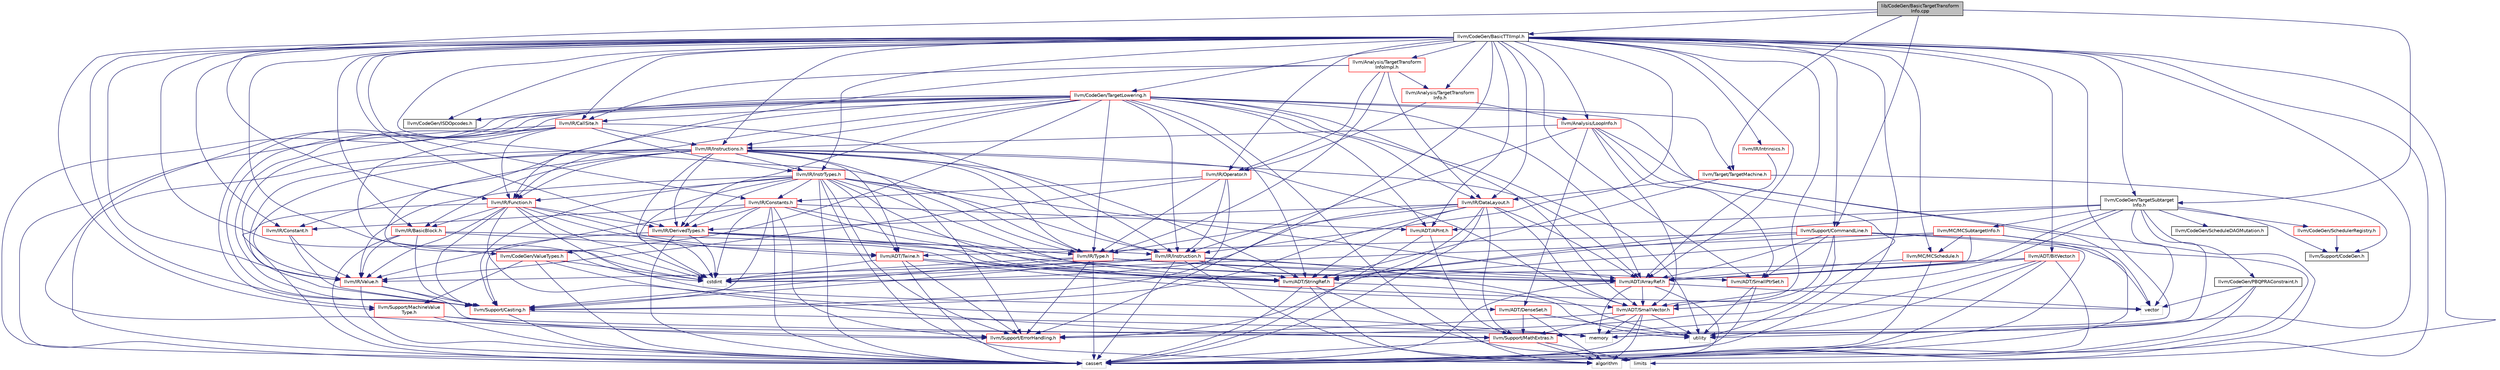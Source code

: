 digraph "lib/CodeGen/BasicTargetTransformInfo.cpp"
{
 // LATEX_PDF_SIZE
  bgcolor="transparent";
  edge [fontname="Helvetica",fontsize="10",labelfontname="Helvetica",labelfontsize="10"];
  node [fontname="Helvetica",fontsize="10",shape="box"];
  Node1 [label="lib/CodeGen/BasicTargetTransform\lInfo.cpp",height=0.2,width=0.4,color="black", fillcolor="grey75", style="filled", fontcolor="black",tooltip="This file provides the implementation of a basic TargetTransformInfo pass predicated on the target ab..."];
  Node1 -> Node2 [color="midnightblue",fontsize="10",style="solid",fontname="Helvetica"];
  Node2 [label="llvm/CodeGen/BasicTTIImpl.h",height=0.2,width=0.4,color="black",URL="$BasicTTIImpl_8h.html",tooltip="This file provides a helper that implements much of the TTI interface in terms of the target-independ..."];
  Node2 -> Node3 [color="midnightblue",fontsize="10",style="solid",fontname="Helvetica"];
  Node3 [label="llvm/ADT/APInt.h",height=0.2,width=0.4,color="red",URL="$APInt_8h.html",tooltip="This file implements a class to represent arbitrary precision integral constant values and operations..."];
  Node3 -> Node8 [color="midnightblue",fontsize="10",style="solid",fontname="Helvetica"];
  Node8 [label="llvm/Support/MathExtras.h",height=0.2,width=0.4,color="red",URL="$MathExtras_8h.html",tooltip=" "];
  Node8 -> Node18 [color="midnightblue",fontsize="10",style="solid",fontname="Helvetica"];
  Node18 [label="algorithm",height=0.2,width=0.4,color="grey75",tooltip=" "];
  Node8 -> Node19 [color="midnightblue",fontsize="10",style="solid",fontname="Helvetica"];
  Node19 [label="cassert",height=0.2,width=0.4,color="grey75",tooltip=" "];
  Node8 -> Node22 [color="midnightblue",fontsize="10",style="solid",fontname="Helvetica"];
  Node22 [label="limits",height=0.2,width=0.4,color="grey75",tooltip=" "];
  Node3 -> Node19 [color="midnightblue",fontsize="10",style="solid",fontname="Helvetica"];
  Node2 -> Node24 [color="midnightblue",fontsize="10",style="solid",fontname="Helvetica"];
  Node24 [label="llvm/ADT/ArrayRef.h",height=0.2,width=0.4,color="red",URL="$ArrayRef_8h.html",tooltip=" "];
  Node24 -> Node35 [color="midnightblue",fontsize="10",style="solid",fontname="Helvetica"];
  Node35 [label="llvm/ADT/SmallVector.h",height=0.2,width=0.4,color="red",URL="$SmallVector_8h.html",tooltip=" "];
  Node35 -> Node8 [color="midnightblue",fontsize="10",style="solid",fontname="Helvetica"];
  Node35 -> Node40 [color="midnightblue",fontsize="10",style="solid",fontname="Helvetica"];
  Node40 [label="llvm/Support/ErrorHandling.h",height=0.2,width=0.4,color="red",URL="$llvm_2Support_2ErrorHandling_8h.html",tooltip=" "];
  Node35 -> Node18 [color="midnightblue",fontsize="10",style="solid",fontname="Helvetica"];
  Node35 -> Node19 [color="midnightblue",fontsize="10",style="solid",fontname="Helvetica"];
  Node35 -> Node34 [color="midnightblue",fontsize="10",style="solid",fontname="Helvetica"];
  Node34 [label="memory",height=0.2,width=0.4,color="grey75",tooltip=" "];
  Node35 -> Node33 [color="midnightblue",fontsize="10",style="solid",fontname="Helvetica"];
  Node33 [label="utility",height=0.2,width=0.4,color="grey75",tooltip=" "];
  Node24 -> Node18 [color="midnightblue",fontsize="10",style="solid",fontname="Helvetica"];
  Node24 -> Node19 [color="midnightblue",fontsize="10",style="solid",fontname="Helvetica"];
  Node24 -> Node34 [color="midnightblue",fontsize="10",style="solid",fontname="Helvetica"];
  Node24 -> Node53 [color="midnightblue",fontsize="10",style="solid",fontname="Helvetica"];
  Node53 [label="vector",height=0.2,width=0.4,color="grey75",tooltip=" "];
  Node2 -> Node54 [color="midnightblue",fontsize="10",style="solid",fontname="Helvetica"];
  Node54 [label="llvm/ADT/BitVector.h",height=0.2,width=0.4,color="red",URL="$BitVector_8h.html",tooltip=" "];
  Node54 -> Node24 [color="midnightblue",fontsize="10",style="solid",fontname="Helvetica"];
  Node54 -> Node8 [color="midnightblue",fontsize="10",style="solid",fontname="Helvetica"];
  Node54 -> Node18 [color="midnightblue",fontsize="10",style="solid",fontname="Helvetica"];
  Node54 -> Node19 [color="midnightblue",fontsize="10",style="solid",fontname="Helvetica"];
  Node54 -> Node45 [color="midnightblue",fontsize="10",style="solid",fontname="Helvetica"];
  Node45 [label="cstdint",height=0.2,width=0.4,color="grey75",tooltip=" "];
  Node54 -> Node33 [color="midnightblue",fontsize="10",style="solid",fontname="Helvetica"];
  Node2 -> Node55 [color="midnightblue",fontsize="10",style="solid",fontname="Helvetica"];
  Node55 [label="llvm/ADT/SmallPtrSet.h",height=0.2,width=0.4,color="red",URL="$SmallPtrSet_8h.html",tooltip=" "];
  Node55 -> Node19 [color="midnightblue",fontsize="10",style="solid",fontname="Helvetica"];
  Node55 -> Node33 [color="midnightblue",fontsize="10",style="solid",fontname="Helvetica"];
  Node2 -> Node35 [color="midnightblue",fontsize="10",style="solid",fontname="Helvetica"];
  Node2 -> Node58 [color="midnightblue",fontsize="10",style="solid",fontname="Helvetica"];
  Node58 [label="llvm/Analysis/LoopInfo.h",height=0.2,width=0.4,color="red",URL="$LoopInfo_8h.html",tooltip=" "];
  Node58 -> Node62 [color="midnightblue",fontsize="10",style="solid",fontname="Helvetica"];
  Node62 [label="llvm/ADT/DenseSet.h",height=0.2,width=0.4,color="red",URL="$DenseSet_8h.html",tooltip=" "];
  Node62 -> Node8 [color="midnightblue",fontsize="10",style="solid",fontname="Helvetica"];
  Node62 -> Node18 [color="midnightblue",fontsize="10",style="solid",fontname="Helvetica"];
  Node62 -> Node33 [color="midnightblue",fontsize="10",style="solid",fontname="Helvetica"];
  Node58 -> Node55 [color="midnightblue",fontsize="10",style="solid",fontname="Helvetica"];
  Node58 -> Node35 [color="midnightblue",fontsize="10",style="solid",fontname="Helvetica"];
  Node58 -> Node76 [color="midnightblue",fontsize="10",style="solid",fontname="Helvetica"];
  Node76 [label="llvm/IR/Instruction.h",height=0.2,width=0.4,color="red",URL="$IR_2Instruction_8h.html",tooltip=" "];
  Node76 -> Node24 [color="midnightblue",fontsize="10",style="solid",fontname="Helvetica"];
  Node76 -> Node28 [color="midnightblue",fontsize="10",style="solid",fontname="Helvetica"];
  Node28 [label="llvm/ADT/StringRef.h",height=0.2,width=0.4,color="red",URL="$StringRef_8h.html",tooltip=" "];
  Node28 -> Node18 [color="midnightblue",fontsize="10",style="solid",fontname="Helvetica"];
  Node28 -> Node19 [color="midnightblue",fontsize="10",style="solid",fontname="Helvetica"];
  Node28 -> Node22 [color="midnightblue",fontsize="10",style="solid",fontname="Helvetica"];
  Node28 -> Node33 [color="midnightblue",fontsize="10",style="solid",fontname="Helvetica"];
  Node76 -> Node86 [color="midnightblue",fontsize="10",style="solid",fontname="Helvetica"];
  Node86 [label="llvm/IR/Value.h",height=0.2,width=0.4,color="red",URL="$Value_8h.html",tooltip=" "];
  Node86 -> Node85 [color="midnightblue",fontsize="10",style="solid",fontname="Helvetica"];
  Node85 [label="llvm/Support/Casting.h",height=0.2,width=0.4,color="red",URL="$Casting_8h.html",tooltip=" "];
  Node85 -> Node19 [color="midnightblue",fontsize="10",style="solid",fontname="Helvetica"];
  Node85 -> Node34 [color="midnightblue",fontsize="10",style="solid",fontname="Helvetica"];
  Node86 -> Node19 [color="midnightblue",fontsize="10",style="solid",fontname="Helvetica"];
  Node86 -> Node34 [color="midnightblue",fontsize="10",style="solid",fontname="Helvetica"];
  Node76 -> Node85 [color="midnightblue",fontsize="10",style="solid",fontname="Helvetica"];
  Node76 -> Node18 [color="midnightblue",fontsize="10",style="solid",fontname="Helvetica"];
  Node76 -> Node19 [color="midnightblue",fontsize="10",style="solid",fontname="Helvetica"];
  Node76 -> Node45 [color="midnightblue",fontsize="10",style="solid",fontname="Helvetica"];
  Node76 -> Node33 [color="midnightblue",fontsize="10",style="solid",fontname="Helvetica"];
  Node58 -> Node118 [color="midnightblue",fontsize="10",style="solid",fontname="Helvetica"];
  Node118 [label="llvm/IR/Instructions.h",height=0.2,width=0.4,color="red",URL="$Instructions_8h.html",tooltip=" "];
  Node118 -> Node24 [color="midnightblue",fontsize="10",style="solid",fontname="Helvetica"];
  Node118 -> Node35 [color="midnightblue",fontsize="10",style="solid",fontname="Helvetica"];
  Node118 -> Node28 [color="midnightblue",fontsize="10",style="solid",fontname="Helvetica"];
  Node118 -> Node67 [color="midnightblue",fontsize="10",style="solid",fontname="Helvetica"];
  Node67 [label="llvm/ADT/Twine.h",height=0.2,width=0.4,color="red",URL="$Twine_8h.html",tooltip=" "];
  Node67 -> Node35 [color="midnightblue",fontsize="10",style="solid",fontname="Helvetica"];
  Node67 -> Node28 [color="midnightblue",fontsize="10",style="solid",fontname="Helvetica"];
  Node67 -> Node40 [color="midnightblue",fontsize="10",style="solid",fontname="Helvetica"];
  Node67 -> Node19 [color="midnightblue",fontsize="10",style="solid",fontname="Helvetica"];
  Node67 -> Node45 [color="midnightblue",fontsize="10",style="solid",fontname="Helvetica"];
  Node118 -> Node65 [color="midnightblue",fontsize="10",style="solid",fontname="Helvetica"];
  Node65 [label="llvm/IR/BasicBlock.h",height=0.2,width=0.4,color="red",URL="$BasicBlock_8h.html",tooltip=" "];
  Node65 -> Node67 [color="midnightblue",fontsize="10",style="solid",fontname="Helvetica"];
  Node65 -> Node76 [color="midnightblue",fontsize="10",style="solid",fontname="Helvetica"];
  Node65 -> Node86 [color="midnightblue",fontsize="10",style="solid",fontname="Helvetica"];
  Node65 -> Node85 [color="midnightblue",fontsize="10",style="solid",fontname="Helvetica"];
  Node65 -> Node19 [color="midnightblue",fontsize="10",style="solid",fontname="Helvetica"];
  Node118 -> Node81 [color="midnightblue",fontsize="10",style="solid",fontname="Helvetica"];
  Node81 [label="llvm/IR/Constant.h",height=0.2,width=0.4,color="red",URL="$Constant_8h.html",tooltip=" "];
  Node81 -> Node86 [color="midnightblue",fontsize="10",style="solid",fontname="Helvetica"];
  Node81 -> Node85 [color="midnightblue",fontsize="10",style="solid",fontname="Helvetica"];
  Node118 -> Node107 [color="midnightblue",fontsize="10",style="solid",fontname="Helvetica"];
  Node107 [label="llvm/IR/DerivedTypes.h",height=0.2,width=0.4,color="red",URL="$DerivedTypes_8h.html",tooltip=" "];
  Node107 -> Node24 [color="midnightblue",fontsize="10",style="solid",fontname="Helvetica"];
  Node107 -> Node28 [color="midnightblue",fontsize="10",style="solid",fontname="Helvetica"];
  Node107 -> Node108 [color="midnightblue",fontsize="10",style="solid",fontname="Helvetica"];
  Node108 [label="llvm/IR/Type.h",height=0.2,width=0.4,color="red",URL="$Type_8h.html",tooltip=" "];
  Node108 -> Node24 [color="midnightblue",fontsize="10",style="solid",fontname="Helvetica"];
  Node108 -> Node55 [color="midnightblue",fontsize="10",style="solid",fontname="Helvetica"];
  Node108 -> Node85 [color="midnightblue",fontsize="10",style="solid",fontname="Helvetica"];
  Node108 -> Node40 [color="midnightblue",fontsize="10",style="solid",fontname="Helvetica"];
  Node108 -> Node19 [color="midnightblue",fontsize="10",style="solid",fontname="Helvetica"];
  Node108 -> Node45 [color="midnightblue",fontsize="10",style="solid",fontname="Helvetica"];
  Node107 -> Node85 [color="midnightblue",fontsize="10",style="solid",fontname="Helvetica"];
  Node107 -> Node19 [color="midnightblue",fontsize="10",style="solid",fontname="Helvetica"];
  Node107 -> Node45 [color="midnightblue",fontsize="10",style="solid",fontname="Helvetica"];
  Node118 -> Node99 [color="midnightblue",fontsize="10",style="solid",fontname="Helvetica"];
  Node99 [label="llvm/IR/Function.h",height=0.2,width=0.4,color="red",URL="$Function_8h.html",tooltip=" "];
  Node99 -> Node62 [color="midnightblue",fontsize="10",style="solid",fontname="Helvetica"];
  Node99 -> Node28 [color="midnightblue",fontsize="10",style="solid",fontname="Helvetica"];
  Node99 -> Node67 [color="midnightblue",fontsize="10",style="solid",fontname="Helvetica"];
  Node99 -> Node65 [color="midnightblue",fontsize="10",style="solid",fontname="Helvetica"];
  Node99 -> Node107 [color="midnightblue",fontsize="10",style="solid",fontname="Helvetica"];
  Node99 -> Node86 [color="midnightblue",fontsize="10",style="solid",fontname="Helvetica"];
  Node99 -> Node85 [color="midnightblue",fontsize="10",style="solid",fontname="Helvetica"];
  Node99 -> Node19 [color="midnightblue",fontsize="10",style="solid",fontname="Helvetica"];
  Node99 -> Node45 [color="midnightblue",fontsize="10",style="solid",fontname="Helvetica"];
  Node99 -> Node34 [color="midnightblue",fontsize="10",style="solid",fontname="Helvetica"];
  Node118 -> Node116 [color="midnightblue",fontsize="10",style="solid",fontname="Helvetica"];
  Node116 [label="llvm/IR/InstrTypes.h",height=0.2,width=0.4,color="red",URL="$InstrTypes_8h.html",tooltip=" "];
  Node116 -> Node24 [color="midnightblue",fontsize="10",style="solid",fontname="Helvetica"];
  Node116 -> Node28 [color="midnightblue",fontsize="10",style="solid",fontname="Helvetica"];
  Node116 -> Node67 [color="midnightblue",fontsize="10",style="solid",fontname="Helvetica"];
  Node116 -> Node117 [color="midnightblue",fontsize="10",style="solid",fontname="Helvetica"];
  Node117 [label="llvm/IR/Constants.h",height=0.2,width=0.4,color="red",URL="$Constants_8h.html",tooltip="This file contains the declarations for the subclasses of Constant, which represent the different fla..."];
  Node117 -> Node3 [color="midnightblue",fontsize="10",style="solid",fontname="Helvetica"];
  Node117 -> Node24 [color="midnightblue",fontsize="10",style="solid",fontname="Helvetica"];
  Node117 -> Node28 [color="midnightblue",fontsize="10",style="solid",fontname="Helvetica"];
  Node117 -> Node81 [color="midnightblue",fontsize="10",style="solid",fontname="Helvetica"];
  Node117 -> Node107 [color="midnightblue",fontsize="10",style="solid",fontname="Helvetica"];
  Node117 -> Node86 [color="midnightblue",fontsize="10",style="solid",fontname="Helvetica"];
  Node117 -> Node85 [color="midnightblue",fontsize="10",style="solid",fontname="Helvetica"];
  Node117 -> Node40 [color="midnightblue",fontsize="10",style="solid",fontname="Helvetica"];
  Node117 -> Node19 [color="midnightblue",fontsize="10",style="solid",fontname="Helvetica"];
  Node117 -> Node45 [color="midnightblue",fontsize="10",style="solid",fontname="Helvetica"];
  Node116 -> Node107 [color="midnightblue",fontsize="10",style="solid",fontname="Helvetica"];
  Node116 -> Node99 [color="midnightblue",fontsize="10",style="solid",fontname="Helvetica"];
  Node116 -> Node76 [color="midnightblue",fontsize="10",style="solid",fontname="Helvetica"];
  Node116 -> Node108 [color="midnightblue",fontsize="10",style="solid",fontname="Helvetica"];
  Node116 -> Node86 [color="midnightblue",fontsize="10",style="solid",fontname="Helvetica"];
  Node116 -> Node85 [color="midnightblue",fontsize="10",style="solid",fontname="Helvetica"];
  Node116 -> Node40 [color="midnightblue",fontsize="10",style="solid",fontname="Helvetica"];
  Node116 -> Node18 [color="midnightblue",fontsize="10",style="solid",fontname="Helvetica"];
  Node116 -> Node19 [color="midnightblue",fontsize="10",style="solid",fontname="Helvetica"];
  Node116 -> Node45 [color="midnightblue",fontsize="10",style="solid",fontname="Helvetica"];
  Node116 -> Node53 [color="midnightblue",fontsize="10",style="solid",fontname="Helvetica"];
  Node118 -> Node76 [color="midnightblue",fontsize="10",style="solid",fontname="Helvetica"];
  Node118 -> Node108 [color="midnightblue",fontsize="10",style="solid",fontname="Helvetica"];
  Node118 -> Node86 [color="midnightblue",fontsize="10",style="solid",fontname="Helvetica"];
  Node118 -> Node85 [color="midnightblue",fontsize="10",style="solid",fontname="Helvetica"];
  Node118 -> Node40 [color="midnightblue",fontsize="10",style="solid",fontname="Helvetica"];
  Node118 -> Node19 [color="midnightblue",fontsize="10",style="solid",fontname="Helvetica"];
  Node118 -> Node45 [color="midnightblue",fontsize="10",style="solid",fontname="Helvetica"];
  Node58 -> Node18 [color="midnightblue",fontsize="10",style="solid",fontname="Helvetica"];
  Node58 -> Node33 [color="midnightblue",fontsize="10",style="solid",fontname="Helvetica"];
  Node2 -> Node148 [color="midnightblue",fontsize="10",style="solid",fontname="Helvetica"];
  Node148 [label="llvm/Analysis/TargetTransform\lInfo.h",height=0.2,width=0.4,color="red",URL="$TargetTransformInfo_8h.html",tooltip="This pass exposes codegen information to IR-level passes."];
  Node148 -> Node149 [color="midnightblue",fontsize="10",style="solid",fontname="Helvetica"];
  Node149 [label="llvm/IR/Operator.h",height=0.2,width=0.4,color="red",URL="$Operator_8h.html",tooltip=" "];
  Node149 -> Node117 [color="midnightblue",fontsize="10",style="solid",fontname="Helvetica"];
  Node149 -> Node76 [color="midnightblue",fontsize="10",style="solid",fontname="Helvetica"];
  Node149 -> Node108 [color="midnightblue",fontsize="10",style="solid",fontname="Helvetica"];
  Node149 -> Node86 [color="midnightblue",fontsize="10",style="solid",fontname="Helvetica"];
  Node149 -> Node85 [color="midnightblue",fontsize="10",style="solid",fontname="Helvetica"];
  Node148 -> Node58 [color="midnightblue",fontsize="10",style="solid",fontname="Helvetica"];
  Node2 -> Node163 [color="midnightblue",fontsize="10",style="solid",fontname="Helvetica"];
  Node163 [label="llvm/Analysis/TargetTransform\lInfoImpl.h",height=0.2,width=0.4,color="red",URL="$TargetTransformInfoImpl_8h.html",tooltip="This file provides helpers for the implementation of a TargetTransformInfo-conforming class."];
  Node163 -> Node148 [color="midnightblue",fontsize="10",style="solid",fontname="Helvetica"];
  Node163 -> Node173 [color="midnightblue",fontsize="10",style="solid",fontname="Helvetica"];
  Node173 [label="llvm/IR/CallSite.h",height=0.2,width=0.4,color="red",URL="$CallSite_8h.html",tooltip=" "];
  Node173 -> Node99 [color="midnightblue",fontsize="10",style="solid",fontname="Helvetica"];
  Node173 -> Node116 [color="midnightblue",fontsize="10",style="solid",fontname="Helvetica"];
  Node173 -> Node76 [color="midnightblue",fontsize="10",style="solid",fontname="Helvetica"];
  Node173 -> Node118 [color="midnightblue",fontsize="10",style="solid",fontname="Helvetica"];
  Node173 -> Node86 [color="midnightblue",fontsize="10",style="solid",fontname="Helvetica"];
  Node173 -> Node85 [color="midnightblue",fontsize="10",style="solid",fontname="Helvetica"];
  Node173 -> Node19 [color="midnightblue",fontsize="10",style="solid",fontname="Helvetica"];
  Node173 -> Node45 [color="midnightblue",fontsize="10",style="solid",fontname="Helvetica"];
  Node163 -> Node124 [color="midnightblue",fontsize="10",style="solid",fontname="Helvetica"];
  Node124 [label="llvm/IR/DataLayout.h",height=0.2,width=0.4,color="red",URL="$DataLayout_8h.html",tooltip=" "];
  Node124 -> Node24 [color="midnightblue",fontsize="10",style="solid",fontname="Helvetica"];
  Node124 -> Node35 [color="midnightblue",fontsize="10",style="solid",fontname="Helvetica"];
  Node124 -> Node28 [color="midnightblue",fontsize="10",style="solid",fontname="Helvetica"];
  Node124 -> Node107 [color="midnightblue",fontsize="10",style="solid",fontname="Helvetica"];
  Node124 -> Node108 [color="midnightblue",fontsize="10",style="solid",fontname="Helvetica"];
  Node124 -> Node85 [color="midnightblue",fontsize="10",style="solid",fontname="Helvetica"];
  Node124 -> Node40 [color="midnightblue",fontsize="10",style="solid",fontname="Helvetica"];
  Node124 -> Node8 [color="midnightblue",fontsize="10",style="solid",fontname="Helvetica"];
  Node124 -> Node19 [color="midnightblue",fontsize="10",style="solid",fontname="Helvetica"];
  Node124 -> Node45 [color="midnightblue",fontsize="10",style="solid",fontname="Helvetica"];
  Node163 -> Node99 [color="midnightblue",fontsize="10",style="solid",fontname="Helvetica"];
  Node163 -> Node149 [color="midnightblue",fontsize="10",style="solid",fontname="Helvetica"];
  Node163 -> Node108 [color="midnightblue",fontsize="10",style="solid",fontname="Helvetica"];
  Node2 -> Node216 [color="midnightblue",fontsize="10",style="solid",fontname="Helvetica"];
  Node216 [label="llvm/CodeGen/ISDOpcodes.h",height=0.2,width=0.4,color="black",URL="$ISDOpcodes_8h.html",tooltip=" "];
  Node2 -> Node217 [color="midnightblue",fontsize="10",style="solid",fontname="Helvetica"];
  Node217 [label="llvm/CodeGen/TargetLowering.h",height=0.2,width=0.4,color="red",URL="$TargetLowering_8h.html",tooltip="This file describes how to lower LLVM code to machine code."];
  Node217 -> Node3 [color="midnightblue",fontsize="10",style="solid",fontname="Helvetica"];
  Node217 -> Node24 [color="midnightblue",fontsize="10",style="solid",fontname="Helvetica"];
  Node217 -> Node35 [color="midnightblue",fontsize="10",style="solid",fontname="Helvetica"];
  Node217 -> Node28 [color="midnightblue",fontsize="10",style="solid",fontname="Helvetica"];
  Node217 -> Node216 [color="midnightblue",fontsize="10",style="solid",fontname="Helvetica"];
  Node217 -> Node223 [color="midnightblue",fontsize="10",style="solid",fontname="Helvetica"];
  Node223 [label="llvm/CodeGen/ValueTypes.h",height=0.2,width=0.4,color="red",URL="$ValueTypes_8h.html",tooltip=" "];
  Node223 -> Node224 [color="midnightblue",fontsize="10",style="solid",fontname="Helvetica"];
  Node224 [label="llvm/Support/MachineValue\lType.h",height=0.2,width=0.4,color="red",URL="$MachineValueType_8h.html",tooltip=" "];
  Node224 -> Node40 [color="midnightblue",fontsize="10",style="solid",fontname="Helvetica"];
  Node224 -> Node8 [color="midnightblue",fontsize="10",style="solid",fontname="Helvetica"];
  Node224 -> Node19 [color="midnightblue",fontsize="10",style="solid",fontname="Helvetica"];
  Node223 -> Node8 [color="midnightblue",fontsize="10",style="solid",fontname="Helvetica"];
  Node223 -> Node19 [color="midnightblue",fontsize="10",style="solid",fontname="Helvetica"];
  Node223 -> Node45 [color="midnightblue",fontsize="10",style="solid",fontname="Helvetica"];
  Node217 -> Node173 [color="midnightblue",fontsize="10",style="solid",fontname="Helvetica"];
  Node217 -> Node124 [color="midnightblue",fontsize="10",style="solid",fontname="Helvetica"];
  Node217 -> Node107 [color="midnightblue",fontsize="10",style="solid",fontname="Helvetica"];
  Node217 -> Node99 [color="midnightblue",fontsize="10",style="solid",fontname="Helvetica"];
  Node217 -> Node76 [color="midnightblue",fontsize="10",style="solid",fontname="Helvetica"];
  Node217 -> Node118 [color="midnightblue",fontsize="10",style="solid",fontname="Helvetica"];
  Node217 -> Node108 [color="midnightblue",fontsize="10",style="solid",fontname="Helvetica"];
  Node217 -> Node85 [color="midnightblue",fontsize="10",style="solid",fontname="Helvetica"];
  Node217 -> Node40 [color="midnightblue",fontsize="10",style="solid",fontname="Helvetica"];
  Node217 -> Node224 [color="midnightblue",fontsize="10",style="solid",fontname="Helvetica"];
  Node217 -> Node268 [color="midnightblue",fontsize="10",style="solid",fontname="Helvetica"];
  Node268 [label="llvm/Target/TargetMachine.h",height=0.2,width=0.4,color="red",URL="$llvm_2Target_2TargetMachine_8h.html",tooltip=" "];
  Node268 -> Node28 [color="midnightblue",fontsize="10",style="solid",fontname="Helvetica"];
  Node268 -> Node124 [color="midnightblue",fontsize="10",style="solid",fontname="Helvetica"];
  Node268 -> Node140 [color="midnightblue",fontsize="10",style="solid",fontname="Helvetica"];
  Node140 [label="llvm/Support/CodeGen.h",height=0.2,width=0.4,color="black",URL="$CodeGen_8h.html",tooltip=" "];
  Node217 -> Node18 [color="midnightblue",fontsize="10",style="solid",fontname="Helvetica"];
  Node217 -> Node19 [color="midnightblue",fontsize="10",style="solid",fontname="Helvetica"];
  Node217 -> Node45 [color="midnightblue",fontsize="10",style="solid",fontname="Helvetica"];
  Node217 -> Node33 [color="midnightblue",fontsize="10",style="solid",fontname="Helvetica"];
  Node217 -> Node53 [color="midnightblue",fontsize="10",style="solid",fontname="Helvetica"];
  Node2 -> Node271 [color="midnightblue",fontsize="10",style="solid",fontname="Helvetica"];
  Node271 [label="llvm/CodeGen/TargetSubtarget\lInfo.h",height=0.2,width=0.4,color="black",URL="$TargetSubtargetInfo_8h.html",tooltip=" "];
  Node271 -> Node3 [color="midnightblue",fontsize="10",style="solid",fontname="Helvetica"];
  Node271 -> Node24 [color="midnightblue",fontsize="10",style="solid",fontname="Helvetica"];
  Node271 -> Node35 [color="midnightblue",fontsize="10",style="solid",fontname="Helvetica"];
  Node271 -> Node28 [color="midnightblue",fontsize="10",style="solid",fontname="Helvetica"];
  Node271 -> Node272 [color="midnightblue",fontsize="10",style="solid",fontname="Helvetica"];
  Node272 [label="llvm/CodeGen/PBQPRAConstraint.h",height=0.2,width=0.4,color="black",URL="$PBQPRAConstraint_8h.html",tooltip=" "];
  Node272 -> Node18 [color="midnightblue",fontsize="10",style="solid",fontname="Helvetica"];
  Node272 -> Node34 [color="midnightblue",fontsize="10",style="solid",fontname="Helvetica"];
  Node272 -> Node53 [color="midnightblue",fontsize="10",style="solid",fontname="Helvetica"];
  Node271 -> Node273 [color="midnightblue",fontsize="10",style="solid",fontname="Helvetica"];
  Node273 [label="llvm/CodeGen/ScheduleDAGMutation.h",height=0.2,width=0.4,color="black",URL="$ScheduleDAGMutation_8h.html",tooltip=" "];
  Node271 -> Node274 [color="midnightblue",fontsize="10",style="solid",fontname="Helvetica"];
  Node274 [label="llvm/CodeGen/SchedulerRegistry.h",height=0.2,width=0.4,color="red",URL="$SchedulerRegistry_8h.html",tooltip=" "];
  Node274 -> Node140 [color="midnightblue",fontsize="10",style="solid",fontname="Helvetica"];
  Node271 -> Node277 [color="midnightblue",fontsize="10",style="solid",fontname="Helvetica"];
  Node277 [label="llvm/MC/MCSubtargetInfo.h",height=0.2,width=0.4,color="red",URL="$MCSubtargetInfo_8h.html",tooltip=" "];
  Node277 -> Node24 [color="midnightblue",fontsize="10",style="solid",fontname="Helvetica"];
  Node277 -> Node28 [color="midnightblue",fontsize="10",style="solid",fontname="Helvetica"];
  Node277 -> Node279 [color="midnightblue",fontsize="10",style="solid",fontname="Helvetica"];
  Node279 [label="llvm/MC/MCSchedule.h",height=0.2,width=0.4,color="red",URL="$MCSchedule_8h.html",tooltip=" "];
  Node279 -> Node24 [color="midnightblue",fontsize="10",style="solid",fontname="Helvetica"];
  Node279 -> Node19 [color="midnightblue",fontsize="10",style="solid",fontname="Helvetica"];
  Node277 -> Node18 [color="midnightblue",fontsize="10",style="solid",fontname="Helvetica"];
  Node277 -> Node19 [color="midnightblue",fontsize="10",style="solid",fontname="Helvetica"];
  Node277 -> Node45 [color="midnightblue",fontsize="10",style="solid",fontname="Helvetica"];
  Node271 -> Node140 [color="midnightblue",fontsize="10",style="solid",fontname="Helvetica"];
  Node271 -> Node34 [color="midnightblue",fontsize="10",style="solid",fontname="Helvetica"];
  Node271 -> Node53 [color="midnightblue",fontsize="10",style="solid",fontname="Helvetica"];
  Node2 -> Node223 [color="midnightblue",fontsize="10",style="solid",fontname="Helvetica"];
  Node2 -> Node65 [color="midnightblue",fontsize="10",style="solid",fontname="Helvetica"];
  Node2 -> Node173 [color="midnightblue",fontsize="10",style="solid",fontname="Helvetica"];
  Node2 -> Node81 [color="midnightblue",fontsize="10",style="solid",fontname="Helvetica"];
  Node2 -> Node117 [color="midnightblue",fontsize="10",style="solid",fontname="Helvetica"];
  Node2 -> Node124 [color="midnightblue",fontsize="10",style="solid",fontname="Helvetica"];
  Node2 -> Node107 [color="midnightblue",fontsize="10",style="solid",fontname="Helvetica"];
  Node2 -> Node116 [color="midnightblue",fontsize="10",style="solid",fontname="Helvetica"];
  Node2 -> Node76 [color="midnightblue",fontsize="10",style="solid",fontname="Helvetica"];
  Node2 -> Node118 [color="midnightblue",fontsize="10",style="solid",fontname="Helvetica"];
  Node2 -> Node182 [color="midnightblue",fontsize="10",style="solid",fontname="Helvetica"];
  Node182 [label="llvm/IR/Intrinsics.h",height=0.2,width=0.4,color="red",URL="$Intrinsics_8h.html",tooltip=" "];
  Node182 -> Node24 [color="midnightblue",fontsize="10",style="solid",fontname="Helvetica"];
  Node2 -> Node149 [color="midnightblue",fontsize="10",style="solid",fontname="Helvetica"];
  Node2 -> Node108 [color="midnightblue",fontsize="10",style="solid",fontname="Helvetica"];
  Node2 -> Node86 [color="midnightblue",fontsize="10",style="solid",fontname="Helvetica"];
  Node2 -> Node279 [color="midnightblue",fontsize="10",style="solid",fontname="Helvetica"];
  Node2 -> Node85 [color="midnightblue",fontsize="10",style="solid",fontname="Helvetica"];
  Node2 -> Node91 [color="midnightblue",fontsize="10",style="solid",fontname="Helvetica"];
  Node91 [label="llvm/Support/CommandLine.h",height=0.2,width=0.4,color="red",URL="$CommandLine_8h.html",tooltip=" "];
  Node91 -> Node24 [color="midnightblue",fontsize="10",style="solid",fontname="Helvetica"];
  Node91 -> Node55 [color="midnightblue",fontsize="10",style="solid",fontname="Helvetica"];
  Node91 -> Node35 [color="midnightblue",fontsize="10",style="solid",fontname="Helvetica"];
  Node91 -> Node28 [color="midnightblue",fontsize="10",style="solid",fontname="Helvetica"];
  Node91 -> Node67 [color="midnightblue",fontsize="10",style="solid",fontname="Helvetica"];
  Node91 -> Node40 [color="midnightblue",fontsize="10",style="solid",fontname="Helvetica"];
  Node91 -> Node19 [color="midnightblue",fontsize="10",style="solid",fontname="Helvetica"];
  Node91 -> Node53 [color="midnightblue",fontsize="10",style="solid",fontname="Helvetica"];
  Node2 -> Node40 [color="midnightblue",fontsize="10",style="solid",fontname="Helvetica"];
  Node2 -> Node224 [color="midnightblue",fontsize="10",style="solid",fontname="Helvetica"];
  Node2 -> Node8 [color="midnightblue",fontsize="10",style="solid",fontname="Helvetica"];
  Node2 -> Node18 [color="midnightblue",fontsize="10",style="solid",fontname="Helvetica"];
  Node2 -> Node19 [color="midnightblue",fontsize="10",style="solid",fontname="Helvetica"];
  Node2 -> Node45 [color="midnightblue",fontsize="10",style="solid",fontname="Helvetica"];
  Node2 -> Node22 [color="midnightblue",fontsize="10",style="solid",fontname="Helvetica"];
  Node2 -> Node33 [color="midnightblue",fontsize="10",style="solid",fontname="Helvetica"];
  Node1 -> Node271 [color="midnightblue",fontsize="10",style="solid",fontname="Helvetica"];
  Node1 -> Node99 [color="midnightblue",fontsize="10",style="solid",fontname="Helvetica"];
  Node1 -> Node91 [color="midnightblue",fontsize="10",style="solid",fontname="Helvetica"];
  Node1 -> Node268 [color="midnightblue",fontsize="10",style="solid",fontname="Helvetica"];
}
